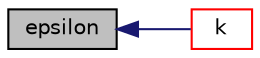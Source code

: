 digraph "epsilon"
{
  bgcolor="transparent";
  edge [fontname="Helvetica",fontsize="10",labelfontname="Helvetica",labelfontsize="10"];
  node [fontname="Helvetica",fontsize="10",shape=record];
  rankdir="LR";
  Node139 [label="epsilon",height=0.2,width=0.4,color="black", fillcolor="grey75", style="filled", fontcolor="black"];
  Node139 -> Node140 [dir="back",color="midnightblue",fontsize="10",style="solid",fontname="Helvetica"];
  Node140 [label="k",height=0.2,width=0.4,color="red",URL="$a32297.html#a2cc3daa68147a9052c2b37e9ac37eca4",tooltip="Return SGS kinetic energy. "];
}
